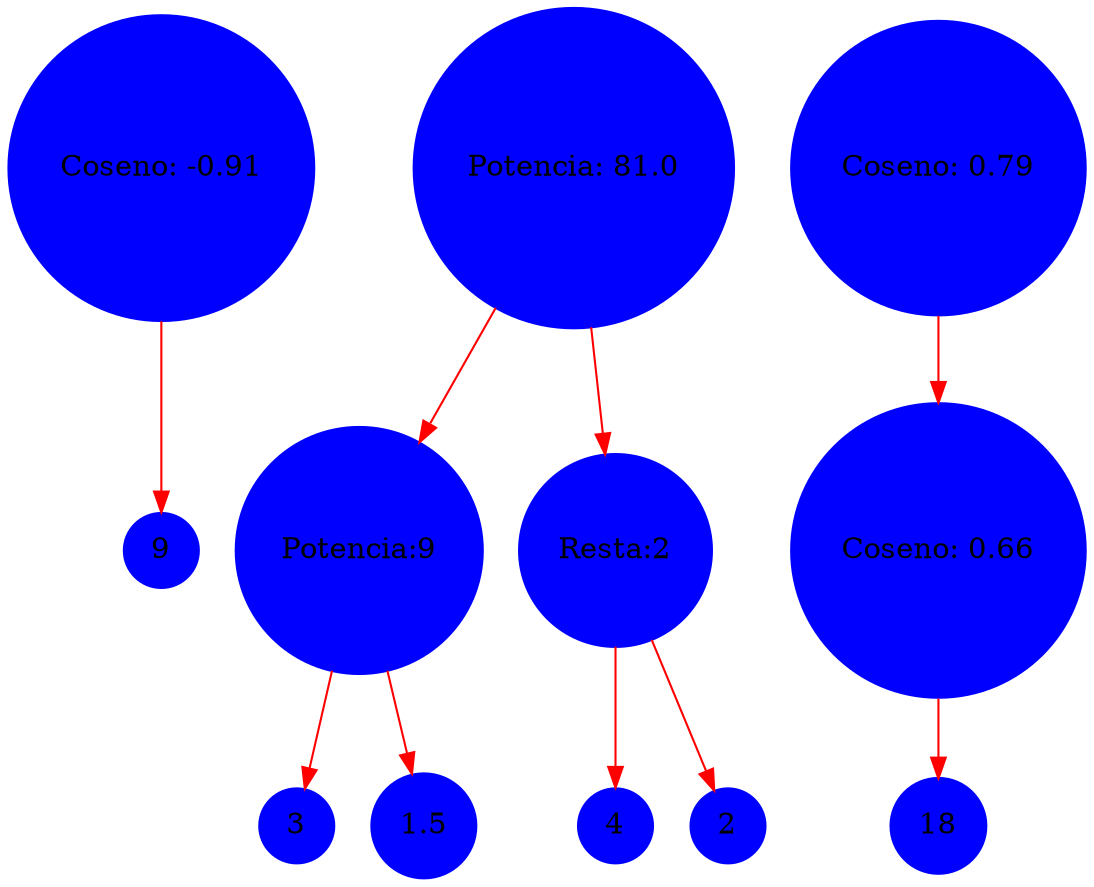 digraph {
	rankdir=TB
	9 [shape=circle style=filled color = blue]
 	coseno1 -> 9 [shape=record color=red]
	coseno1 [shape=circle style=filled color = blue, label=<Coseno: -0.91>]
 	3 [shape=circle style=filled color = blue]
 	Potencia102 -> 3 [shape=record color=red]
	1.5 [shape=circle style=filled color = blue]
 	Potencia102 -> 1.5 [shape=record color=red]
	Potencia102 [shape=circle style=filled color = blue, label=<Potencia:9>]
 	potencia2 -> Potencia102 [shape=record color=red]
	4 [shape=circle style=filled color = blue]
 	Resta102 -> 4 [shape=record color=red]
	2 [shape=circle style=filled color = blue]
 	Resta102 -> 2 [shape=record color=red]
	Resta102 [shape=circle style=filled color = blue, label=<Resta:2>]
 	potencia2 -> Resta102 [shape=record color=red]
	potencia2 [shape=circle style=filled color = blue, label=<Potencia: 81.0>]
 	18 [shape=circle style=filled color = blue]
 	Coseno103 -> 18 [shape=record color=red]
	Coseno103 [shape=circle style=filled color = blue, label=<Coseno: 0.66>]
 	coseno3 -> Coseno103 [shape=record color=red]
	coseno3 [shape=circle style=filled color = blue, label=<Coseno: 0.79>]
 }
